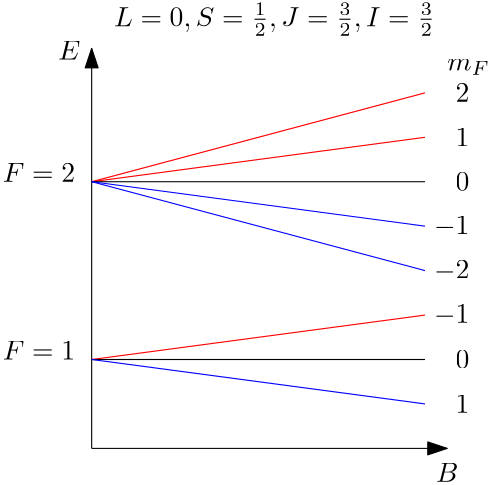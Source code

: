 <?xml version="1.0"?>
<!DOCTYPE ipe SYSTEM "ipe.dtd">
<ipe version="70005" creator="Ipe 7.1.4">
<info created="D:20150522144309" modified="D:20150522144309"/>
<ipestyle name="basic">
<symbol name="arrow/arc(spx)">
<path stroke="sym-stroke" fill="sym-stroke" pen="sym-pen">
0 0 m
-1 0.333 l
-1 -0.333 l
h
</path>
</symbol>
<symbol name="arrow/farc(spx)">
<path stroke="sym-stroke" fill="white" pen="sym-pen">
0 0 m
-1 0.333 l
-1 -0.333 l
h
</path>
</symbol>
<symbol name="mark/circle(sx)" transformations="translations">
<path fill="sym-stroke">
0.6 0 0 0.6 0 0 e
0.4 0 0 0.4 0 0 e
</path>
</symbol>
<symbol name="mark/disk(sx)" transformations="translations">
<path fill="sym-stroke">
0.6 0 0 0.6 0 0 e
</path>
</symbol>
<symbol name="mark/fdisk(sfx)" transformations="translations">
<group>
<path fill="sym-fill">
0.5 0 0 0.5 0 0 e
</path>
<path fill="sym-stroke" fillrule="eofill">
0.6 0 0 0.6 0 0 e
0.4 0 0 0.4 0 0 e
</path>
</group>
</symbol>
<symbol name="mark/box(sx)" transformations="translations">
<path fill="sym-stroke" fillrule="eofill">
-0.6 -0.6 m
0.6 -0.6 l
0.6 0.6 l
-0.6 0.6 l
h
-0.4 -0.4 m
0.4 -0.4 l
0.4 0.4 l
-0.4 0.4 l
h
</path>
</symbol>
<symbol name="mark/square(sx)" transformations="translations">
<path fill="sym-stroke">
-0.6 -0.6 m
0.6 -0.6 l
0.6 0.6 l
-0.6 0.6 l
h
</path>
</symbol>
<symbol name="mark/fsquare(sfx)" transformations="translations">
<group>
<path fill="sym-fill">
-0.5 -0.5 m
0.5 -0.5 l
0.5 0.5 l
-0.5 0.5 l
h
</path>
<path fill="sym-stroke" fillrule="eofill">
-0.6 -0.6 m
0.6 -0.6 l
0.6 0.6 l
-0.6 0.6 l
h
-0.4 -0.4 m
0.4 -0.4 l
0.4 0.4 l
-0.4 0.4 l
h
</path>
</group>
</symbol>
<symbol name="mark/cross(sx)" transformations="translations">
<group>
<path fill="sym-stroke">
-0.43 -0.57 m
0.57 0.43 l
0.43 0.57 l
-0.57 -0.43 l
h
</path>
<path fill="sym-stroke">
-0.43 0.57 m
0.57 -0.43 l
0.43 -0.57 l
-0.57 0.43 l
h
</path>
</group>
</symbol>
<symbol name="arrow/fnormal(spx)">
<path stroke="sym-stroke" fill="white" pen="sym-pen">
0 0 m
-1 0.333 l
-1 -0.333 l
h
</path>
</symbol>
<symbol name="arrow/pointed(spx)">
<path stroke="sym-stroke" fill="sym-stroke" pen="sym-pen">
0 0 m
-1 0.333 l
-0.8 0 l
-1 -0.333 l
h
</path>
</symbol>
<symbol name="arrow/fpointed(spx)">
<path stroke="sym-stroke" fill="white" pen="sym-pen">
0 0 m
-1 0.333 l
-0.8 0 l
-1 -0.333 l
h
</path>
</symbol>
<symbol name="arrow/linear(spx)">
<path stroke="sym-stroke" pen="sym-pen">
-1 0.333 m
0 0 l
-1 -0.333 l
</path>
</symbol>
<symbol name="arrow/fdouble(spx)">
<path stroke="sym-stroke" fill="white" pen="sym-pen">
0 0 m
-1 0.333 l
-1 -0.333 l
h
-1 0 m
-2 0.333 l
-2 -0.333 l
h
</path>
</symbol>
<symbol name="arrow/double(spx)">
<path stroke="sym-stroke" fill="sym-stroke" pen="sym-pen">
0 0 m
-1 0.333 l
-1 -0.333 l
h
-1 0 m
-2 0.333 l
-2 -0.333 l
h
</path>
</symbol>
<pen name="heavier" value="0.8"/>
<pen name="fat" value="1.2"/>
<pen name="ultrafat" value="2"/>
<symbolsize name="large" value="5"/>
<symbolsize name="small" value="2"/>
<symbolsize name="tiny" value="1.1"/>
<arrowsize name="large" value="10"/>
<arrowsize name="small" value="5"/>
<arrowsize name="tiny" value="3"/>
<color name="red" value="1 0 0"/>
<color name="green" value="0 1 0"/>
<color name="blue" value="0 0 1"/>
<color name="yellow" value="1 1 0"/>
<color name="orange" value="1 0.647 0"/>
<color name="gold" value="1 0.843 0"/>
<color name="purple" value="0.627 0.125 0.941"/>
<color name="gray" value="0.745"/>
<color name="brown" value="0.647 0.165 0.165"/>
<color name="navy" value="0 0 0.502"/>
<color name="pink" value="1 0.753 0.796"/>
<color name="seagreen" value="0.18 0.545 0.341"/>
<color name="turquoise" value="0.251 0.878 0.816"/>
<color name="violet" value="0.933 0.51 0.933"/>
<color name="darkblue" value="0 0 0.545"/>
<color name="darkcyan" value="0 0.545 0.545"/>
<color name="darkgray" value="0.663"/>
<color name="darkgreen" value="0 0.392 0"/>
<color name="darkmagenta" value="0.545 0 0.545"/>
<color name="darkorange" value="1 0.549 0"/>
<color name="darkred" value="0.545 0 0"/>
<color name="lightblue" value="0.678 0.847 0.902"/>
<color name="lightcyan" value="0.878 1 1"/>
<color name="lightgray" value="0.827"/>
<color name="lightgreen" value="0.565 0.933 0.565"/>
<color name="lightyellow" value="1 1 0.878"/>
<dashstyle name="dashed" value="[4] 0"/>
<dashstyle name="dotted" value="[1 3] 0"/>
<dashstyle name="dash dotted" value="[4 2 1 2] 0"/>
<dashstyle name="dash dot dotted" value="[4 2 1 2 1 2] 0"/>
<textsize name="large" value="\large"/>
<textsize name="Large" value="\Large"/>
<textsize name="LARGE" value="\LARGE"/>
<textsize name="huge" value="\huge"/>
<textsize name="Huge" value="\Huge"/>
<textsize name="small" value="\small"/>
<textsize name="footnote" value="\footnotesize"/>
<textsize name="tiny" value="\tiny"/>
<textstyle name="center" begin="\begin{center}" end="\end{center}"/>
<textstyle name="itemize" begin="\begin{itemize}" end="\end{itemize}"/>
<textstyle name="item" begin="\begin{itemize}\item{}" end="\end{itemize}"/>
<gridsize name="4 pts" value="4"/>
<gridsize name="8 pts (~3 mm)" value="8"/>
<gridsize name="16 pts (~6 mm)" value="16"/>
<gridsize name="32 pts (~12 mm)" value="32"/>
<gridsize name="10 pts (~3.5 mm)" value="10"/>
<gridsize name="20 pts (~7 mm)" value="20"/>
<gridsize name="14 pts (~5 mm)" value="14"/>
<gridsize name="28 pts (~10 mm)" value="28"/>
<gridsize name="56 pts (~20 mm)" value="56"/>
<anglesize name="90 deg" value="90"/>
<anglesize name="60 deg" value="60"/>
<anglesize name="45 deg" value="45"/>
<anglesize name="30 deg" value="30"/>
<anglesize name="22.5 deg" value="22.5"/>
<tiling name="falling" angle="-60" step="4" width="1"/>
<tiling name="rising" angle="30" step="4" width="1"/>
</ipestyle>
<page>
<layer name="alpha"/>
<view layers="alpha" active="alpha"/>
<path layer="alpha" stroke="black" arrow="normal/normal">
112 576 m
112 720 l
</path>
<path stroke="black" arrow="normal/normal">
112 576 m
240 576 l
</path>
<path matrix="1 0 0 1 0 -32" stroke="red">
112 704 m
232 736 l
</path>
<path matrix="1 0 0 1 0 -32" stroke="red">
112 704 m
232 720 l
</path>
<path matrix="1 0 0 1 0 -32" stroke="black">
112 704 m
232 704 l
</path>
<path matrix="1 0 0 1 0 -32" stroke="blue">
112 704 m
232 688 l
</path>
<path matrix="1 0 0 1 0 -32" stroke="blue">
112 704 m
232 672 l
</path>
<path stroke="red">
112 608 m
232 624 l
</path>
<path stroke="black">
112 608 m
232 608 l
</path>
<path stroke="blue">
112 608 m
232 592 l
</path>
<text matrix="1 0 0 1 -4 -48" transformations="translations" pos="104 764" stroke="black" type="label" width="7.929" height="6.808" depth="0" valign="baseline">$E$</text>
<text matrix="1 0 0 1 -12 -4" transformations="translations" pos="92 676" stroke="black" type="label" width="26.055" height="6.808" depth="0" valign="baseline">$F=2$</text>
<text transformations="translations" pos="80 608" stroke="black" type="label" width="26.055" height="6.808" depth="0" valign="baseline">$F=1$</text>
<text transformations="translations" pos="240 712" stroke="black" type="label" width="15.37" height="4.294" depth="1.49" valign="baseline">$m_F$</text>
<text matrix="1 0 0 1 4 0" transformations="translations" pos="244 608" stroke="black" type="label" width="4.981" height="6.42" depth="0" halign="right" valign="center">$0$</text>
<text transformations="translations" pos="248 592" stroke="black" type="label" width="4.981" height="6.42" depth="0" halign="right" valign="center">$1$</text>
<text matrix="1 0 0 1 4 0" transformations="translations" pos="244 624" stroke="black" type="label" width="12.73" height="6.421" depth="0.83" halign="right" valign="center">$-1$</text>
<text matrix="1 0 0 1 4 64" transformations="translations" pos="244 608" stroke="black" type="label" width="4.981" height="6.42" depth="0" halign="right" valign="center">$0$</text>
<text matrix="1 0 0 1 0 96" transformations="translations" pos="248 592" stroke="black" type="label" width="4.981" height="6.42" depth="0" halign="right" valign="center">$1$</text>
<text matrix="1 0 0 1 4 32" transformations="translations" pos="244 624" stroke="black" type="label" width="12.73" height="6.421" depth="0.83" halign="right" valign="center">$-1$</text>
<text matrix="1 0 0 1 0 112" transformations="translations" pos="248 592" stroke="black" type="label" width="4.981" height="6.42" depth="0" halign="right" valign="center">$2$</text>
<text matrix="1 0 0 1 0 48" transformations="translations" pos="248 592" stroke="black" type="label" width="12.73" height="6.421" depth="0.83" halign="right" valign="center">$-2$</text>
<text matrix="1 0 0 1 -4 -4" transformations="translations" pos="240 568" stroke="black" type="label" width="8.057" height="6.808" depth="0" valign="baseline">$B$</text>
<text matrix="1 0 0 1 -8 -8" transformations="translations" pos="128 736" stroke="black" type="label" width="115.592" height="8.422" depth="3.43" valign="baseline">$L = 0, S = \frac{1}{2}, J = \frac{3}{2}, I = \frac{3}{2}$</text>
</page>
</ipe>
